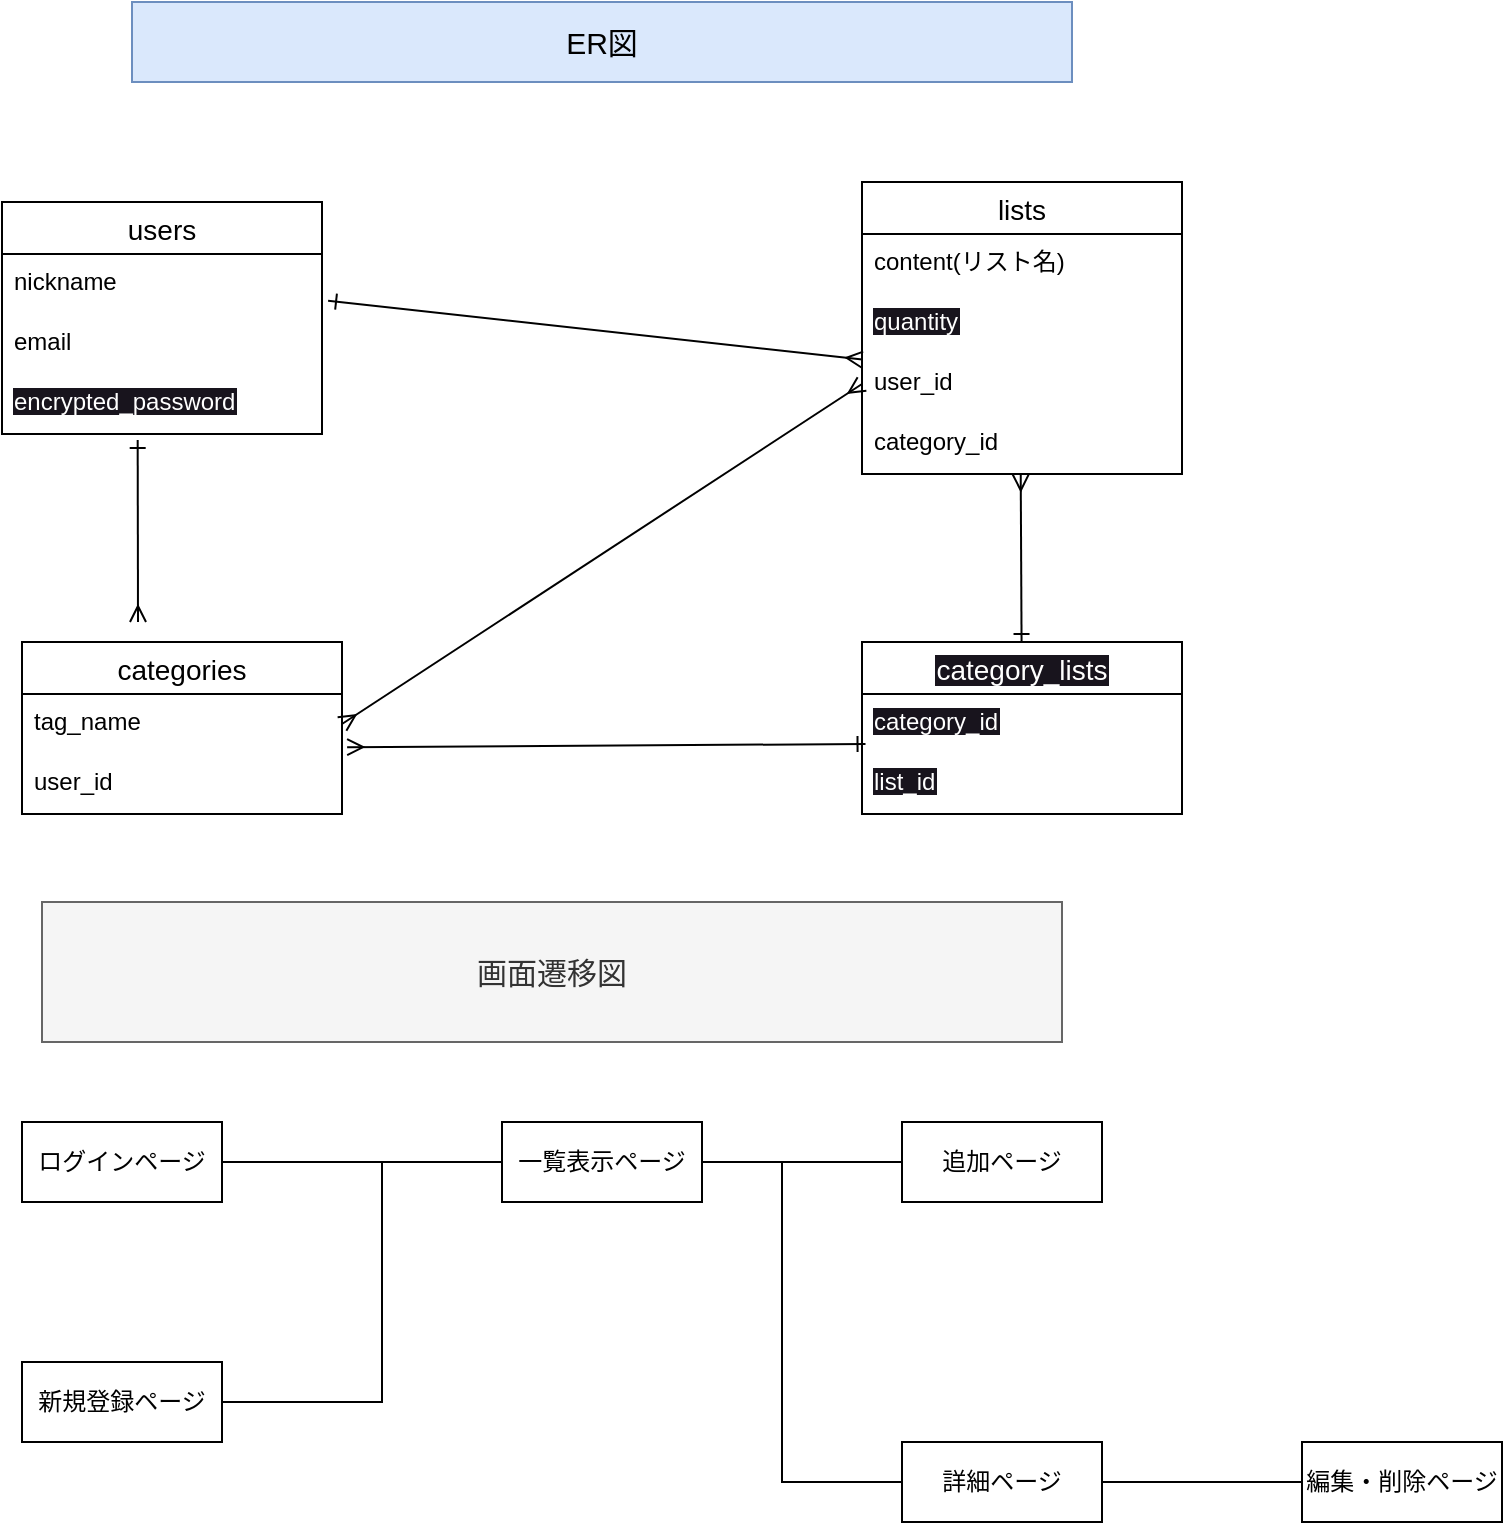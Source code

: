 <mxfile>
    <diagram id="zrOHgv8rPBfZm-OTtjeR" name="ページ1">
        <mxGraphModel dx="792" dy="1732" grid="1" gridSize="10" guides="1" tooltips="1" connect="1" arrows="1" fold="1" page="1" pageScale="1" pageWidth="827" pageHeight="1169" background="none" math="0" shadow="0">
            <root>
                <mxCell id="0"/>
                <mxCell id="1" parent="0"/>
                <mxCell id="2" value="users" style="swimlane;fontStyle=0;childLayout=stackLayout;horizontal=1;startSize=26;horizontalStack=0;resizeParent=1;resizeParentMax=0;resizeLast=0;collapsible=1;marginBottom=0;align=center;fontSize=14;" vertex="1" parent="1">
                    <mxGeometry x="30" y="20" width="160" height="116" as="geometry"/>
                </mxCell>
                <mxCell id="3" value="nickname" style="text;strokeColor=none;fillColor=none;spacingLeft=4;spacingRight=4;overflow=hidden;rotatable=0;points=[[0,0.5],[1,0.5]];portConstraint=eastwest;fontSize=12;" vertex="1" parent="2">
                    <mxGeometry y="26" width="160" height="30" as="geometry"/>
                </mxCell>
                <mxCell id="4" value="email" style="text;strokeColor=none;fillColor=none;spacingLeft=4;spacingRight=4;overflow=hidden;rotatable=0;points=[[0,0.5],[1,0.5]];portConstraint=eastwest;fontSize=12;" vertex="1" parent="2">
                    <mxGeometry y="56" width="160" height="30" as="geometry"/>
                </mxCell>
                <mxCell id="36" value="encrypted_password" style="text;strokeColor=none;fillColor=none;spacingLeft=4;spacingRight=4;overflow=hidden;rotatable=0;points=[[0,0.5],[1,0.5]];portConstraint=eastwest;fontSize=12;labelBackgroundColor=#18141D;fontColor=#FFFFFF;" vertex="1" parent="2">
                    <mxGeometry y="86" width="160" height="30" as="geometry"/>
                </mxCell>
                <mxCell id="6" value="lists" style="swimlane;fontStyle=0;childLayout=stackLayout;horizontal=1;startSize=26;horizontalStack=0;resizeParent=1;resizeParentMax=0;resizeLast=0;collapsible=1;marginBottom=0;align=center;fontSize=14;" vertex="1" parent="1">
                    <mxGeometry x="460" y="10" width="160" height="146" as="geometry"/>
                </mxCell>
                <mxCell id="7" value="content(リスト名)" style="text;strokeColor=none;fillColor=none;spacingLeft=4;spacingRight=4;overflow=hidden;rotatable=0;points=[[0,0.5],[1,0.5]];portConstraint=eastwest;fontSize=12;" vertex="1" parent="6">
                    <mxGeometry y="26" width="160" height="30" as="geometry"/>
                </mxCell>
                <mxCell id="44" value="quantity" style="text;strokeColor=none;fillColor=none;spacingLeft=4;spacingRight=4;overflow=hidden;rotatable=0;points=[[0,0.5],[1,0.5]];portConstraint=eastwest;fontSize=12;labelBackgroundColor=#18141D;fontColor=#FFFFFF;" vertex="1" parent="6">
                    <mxGeometry y="56" width="160" height="30" as="geometry"/>
                </mxCell>
                <mxCell id="8" value="user_id" style="text;strokeColor=none;fillColor=none;spacingLeft=4;spacingRight=4;overflow=hidden;rotatable=0;points=[[0,0.5],[1,0.5]];portConstraint=eastwest;fontSize=12;" vertex="1" parent="6">
                    <mxGeometry y="86" width="160" height="30" as="geometry"/>
                </mxCell>
                <mxCell id="9" value="category_id" style="text;strokeColor=none;fillColor=none;spacingLeft=4;spacingRight=4;overflow=hidden;rotatable=0;points=[[0,0.5],[1,0.5]];portConstraint=eastwest;fontSize=12;" vertex="1" parent="6">
                    <mxGeometry y="116" width="160" height="30" as="geometry"/>
                </mxCell>
                <mxCell id="10" value="categories" style="swimlane;fontStyle=0;childLayout=stackLayout;horizontal=1;startSize=26;horizontalStack=0;resizeParent=1;resizeParentMax=0;resizeLast=0;collapsible=1;marginBottom=0;align=center;fontSize=14;" vertex="1" parent="1">
                    <mxGeometry x="40" y="240" width="160" height="86" as="geometry"/>
                </mxCell>
                <mxCell id="11" value="tag_name" style="text;strokeColor=none;fillColor=none;spacingLeft=4;spacingRight=4;overflow=hidden;rotatable=0;points=[[0,0.5],[1,0.5]];portConstraint=eastwest;fontSize=12;" vertex="1" parent="10">
                    <mxGeometry y="26" width="160" height="30" as="geometry"/>
                </mxCell>
                <mxCell id="12" value="user_id" style="text;strokeColor=none;fillColor=none;spacingLeft=4;spacingRight=4;overflow=hidden;rotatable=0;points=[[0,0.5],[1,0.5]];portConstraint=eastwest;fontSize=12;" vertex="1" parent="10">
                    <mxGeometry y="56" width="160" height="30" as="geometry"/>
                </mxCell>
                <mxCell id="14" style="edgeStyle=none;html=1;exitX=1.019;exitY=0.78;exitDx=0;exitDy=0;endArrow=ERmany;endFill=0;entryX=0.001;entryY=0.093;entryDx=0;entryDy=0;entryPerimeter=0;startArrow=ERone;startFill=0;exitPerimeter=0;" edge="1" parent="1" source="3" target="8">
                    <mxGeometry relative="1" as="geometry">
                        <mxPoint x="450" y="70" as="targetPoint"/>
                    </mxGeometry>
                </mxCell>
                <mxCell id="15" style="edgeStyle=none;html=1;exitX=0.424;exitY=1.1;exitDx=0;exitDy=0;startArrow=ERone;startFill=0;endArrow=ERmany;endFill=0;exitPerimeter=0;" edge="1" parent="1" source="36">
                    <mxGeometry relative="1" as="geometry">
                        <mxPoint x="98" y="230" as="targetPoint"/>
                    </mxGeometry>
                </mxCell>
                <mxCell id="17" value="ログインページ" style="whiteSpace=wrap;html=1;align=center;" vertex="1" parent="1">
                    <mxGeometry x="40" y="480" width="100" height="40" as="geometry"/>
                </mxCell>
                <mxCell id="18" value="新規登録ページ" style="whiteSpace=wrap;html=1;align=center;" vertex="1" parent="1">
                    <mxGeometry x="40" y="600" width="100" height="40" as="geometry"/>
                </mxCell>
                <mxCell id="27" style="edgeStyle=none;html=1;startArrow=none;startFill=0;endArrow=none;endFill=0;exitX=0;exitY=0.5;exitDx=0;exitDy=0;rounded=0;" edge="1" parent="1" source="19">
                    <mxGeometry relative="1" as="geometry">
                        <mxPoint x="420" y="500" as="targetPoint"/>
                        <Array as="points">
                            <mxPoint x="420" y="660"/>
                        </Array>
                    </mxGeometry>
                </mxCell>
                <mxCell id="19" value="詳細ページ" style="whiteSpace=wrap;html=1;align=center;" vertex="1" parent="1">
                    <mxGeometry x="480" y="640" width="100" height="40" as="geometry"/>
                </mxCell>
                <mxCell id="20" value="追加ページ" style="whiteSpace=wrap;html=1;align=center;" vertex="1" parent="1">
                    <mxGeometry x="480" y="480" width="100" height="40" as="geometry"/>
                </mxCell>
                <mxCell id="26" style="edgeStyle=none;html=1;startArrow=none;startFill=0;endArrow=none;endFill=0;rounded=0;entryX=1;entryY=0.5;entryDx=0;entryDy=0;" edge="1" parent="1" target="19">
                    <mxGeometry relative="1" as="geometry">
                        <mxPoint x="420" y="500" as="targetPoint"/>
                        <mxPoint x="680" y="660" as="sourcePoint"/>
                        <Array as="points"/>
                    </mxGeometry>
                </mxCell>
                <mxCell id="21" value="編集・削除ページ" style="whiteSpace=wrap;html=1;align=center;" vertex="1" parent="1">
                    <mxGeometry x="680" y="640" width="100" height="40" as="geometry"/>
                </mxCell>
                <mxCell id="23" style="edgeStyle=none;html=1;startArrow=none;startFill=0;endArrow=none;endFill=0;" edge="1" parent="1" source="22" target="17">
                    <mxGeometry relative="1" as="geometry"/>
                </mxCell>
                <mxCell id="24" style="edgeStyle=none;html=1;entryX=1;entryY=0.5;entryDx=0;entryDy=0;startArrow=none;startFill=0;endArrow=none;endFill=0;rounded=0;" edge="1" parent="1" target="18">
                    <mxGeometry relative="1" as="geometry">
                        <mxPoint x="220" y="500" as="sourcePoint"/>
                        <Array as="points">
                            <mxPoint x="220" y="620"/>
                        </Array>
                    </mxGeometry>
                </mxCell>
                <mxCell id="25" style="edgeStyle=none;html=1;entryX=0;entryY=0.5;entryDx=0;entryDy=0;startArrow=none;startFill=0;endArrow=none;endFill=0;" edge="1" parent="1" source="22" target="20">
                    <mxGeometry relative="1" as="geometry"/>
                </mxCell>
                <mxCell id="22" value="一覧表示ページ" style="whiteSpace=wrap;html=1;align=center;" vertex="1" parent="1">
                    <mxGeometry x="280" y="480" width="100" height="40" as="geometry"/>
                </mxCell>
                <mxCell id="30" value="&lt;font style=&quot;font-size: 15px;&quot;&gt;ER図&lt;/font&gt;" style="whiteSpace=wrap;html=1;align=center;fillColor=#dae8fc;strokeColor=#6c8ebf;fontColor=#000000;" vertex="1" parent="1">
                    <mxGeometry x="95" y="-80" width="470" height="40" as="geometry"/>
                </mxCell>
                <mxCell id="31" value="&lt;font style=&quot;font-size: 15px;&quot;&gt;画面遷移図&lt;/font&gt;" style="whiteSpace=wrap;html=1;align=center;fillColor=#f5f5f5;strokeColor=#666666;fontColor=#333333;" vertex="1" parent="1">
                    <mxGeometry x="50" y="370" width="510" height="70" as="geometry"/>
                </mxCell>
                <mxCell id="42" style="edgeStyle=none;rounded=0;html=1;entryX=0.496;entryY=1.007;entryDx=0;entryDy=0;entryPerimeter=0;fontSize=15;fontColor=#FFFFFF;startArrow=ERone;startFill=0;endArrow=ERmany;endFill=0;" edge="1" parent="1" source="37" target="9">
                    <mxGeometry relative="1" as="geometry"/>
                </mxCell>
                <mxCell id="43" style="edgeStyle=none;rounded=0;html=1;entryX=1.016;entryY=-0.113;entryDx=0;entryDy=0;entryPerimeter=0;fontSize=15;fontColor=#FFFFFF;startArrow=ERone;startFill=0;endArrow=ERmany;endFill=0;exitX=0.011;exitY=0.833;exitDx=0;exitDy=0;exitPerimeter=0;" edge="1" parent="1" source="38" target="12">
                    <mxGeometry relative="1" as="geometry"/>
                </mxCell>
                <mxCell id="37" value="category_lists" style="swimlane;fontStyle=0;childLayout=stackLayout;horizontal=1;startSize=26;horizontalStack=0;resizeParent=1;resizeParentMax=0;resizeLast=0;collapsible=1;marginBottom=0;align=center;fontSize=14;labelBackgroundColor=#18141D;fontColor=#FFFFFF;" vertex="1" parent="1">
                    <mxGeometry x="460" y="240" width="160" height="86" as="geometry"/>
                </mxCell>
                <mxCell id="38" value="category_id" style="text;strokeColor=none;fillColor=none;spacingLeft=4;spacingRight=4;overflow=hidden;rotatable=0;points=[[0,0.5],[1,0.5]];portConstraint=eastwest;fontSize=12;labelBackgroundColor=#18141D;fontColor=#FFFFFF;" vertex="1" parent="37">
                    <mxGeometry y="26" width="160" height="30" as="geometry"/>
                </mxCell>
                <mxCell id="39" value="list_id" style="text;strokeColor=none;fillColor=none;spacingLeft=4;spacingRight=4;overflow=hidden;rotatable=0;points=[[0,0.5],[1,0.5]];portConstraint=eastwest;fontSize=12;labelBackgroundColor=#18141D;fontColor=#FFFFFF;" vertex="1" parent="37">
                    <mxGeometry y="56" width="160" height="30" as="geometry"/>
                </mxCell>
                <mxCell id="41" style="edgeStyle=none;rounded=0;html=1;entryX=0;entryY=0.5;entryDx=0;entryDy=0;fontSize=15;fontColor=#FFFFFF;startArrow=ERmany;startFill=0;endArrow=ERmany;endFill=0;exitX=1;exitY=0.5;exitDx=0;exitDy=0;" edge="1" parent="1" source="11" target="8">
                    <mxGeometry relative="1" as="geometry"/>
                </mxCell>
            </root>
        </mxGraphModel>
    </diagram>
</mxfile>